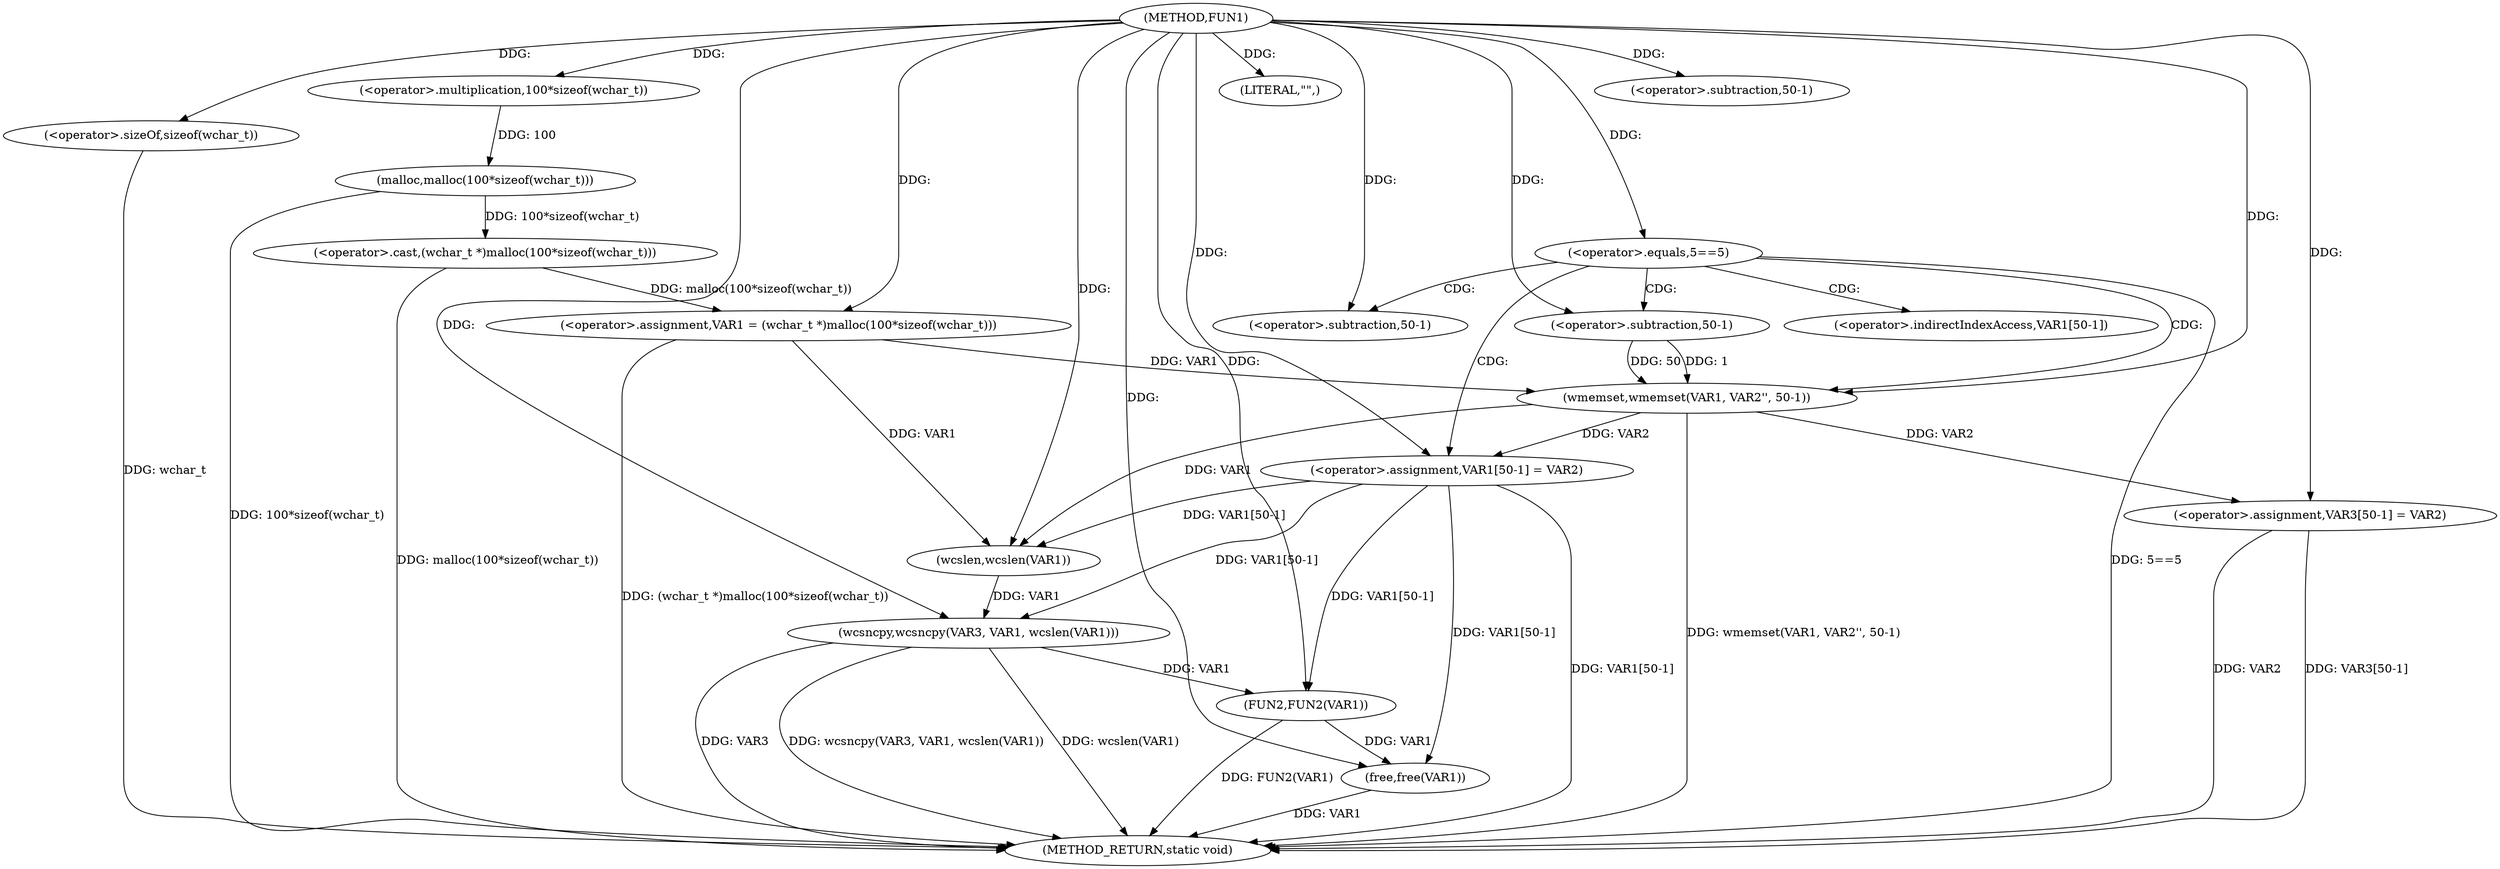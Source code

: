 digraph FUN1 {  
"1000100" [label = "(METHOD,FUN1)" ]
"1000148" [label = "(METHOD_RETURN,static void)" ]
"1000103" [label = "(<operator>.assignment,VAR1 = (wchar_t *)malloc(100*sizeof(wchar_t)))" ]
"1000105" [label = "(<operator>.cast,(wchar_t *)malloc(100*sizeof(wchar_t)))" ]
"1000107" [label = "(malloc,malloc(100*sizeof(wchar_t)))" ]
"1000108" [label = "(<operator>.multiplication,100*sizeof(wchar_t))" ]
"1000110" [label = "(<operator>.sizeOf,sizeof(wchar_t))" ]
"1000113" [label = "(<operator>.equals,5==5)" ]
"1000117" [label = "(wmemset,wmemset(VAR1, VAR2'', 50-1))" ]
"1000120" [label = "(<operator>.subtraction,50-1)" ]
"1000123" [label = "(<operator>.assignment,VAR1[50-1] = VAR2)" ]
"1000126" [label = "(<operator>.subtraction,50-1)" ]
"1000131" [label = "(LITERAL,\"\",)" ]
"1000132" [label = "(wcsncpy,wcsncpy(VAR3, VAR1, wcslen(VAR1)))" ]
"1000135" [label = "(wcslen,wcslen(VAR1))" ]
"1000137" [label = "(<operator>.assignment,VAR3[50-1] = VAR2)" ]
"1000140" [label = "(<operator>.subtraction,50-1)" ]
"1000144" [label = "(FUN2,FUN2(VAR1))" ]
"1000146" [label = "(free,free(VAR1))" ]
"1000124" [label = "(<operator>.indirectIndexAccess,VAR1[50-1])" ]
  "1000117" -> "1000148"  [ label = "DDG: wmemset(VAR1, VAR2'', 50-1)"] 
  "1000107" -> "1000148"  [ label = "DDG: 100*sizeof(wchar_t)"] 
  "1000105" -> "1000148"  [ label = "DDG: malloc(100*sizeof(wchar_t))"] 
  "1000103" -> "1000148"  [ label = "DDG: (wchar_t *)malloc(100*sizeof(wchar_t))"] 
  "1000132" -> "1000148"  [ label = "DDG: VAR3"] 
  "1000137" -> "1000148"  [ label = "DDG: VAR2"] 
  "1000137" -> "1000148"  [ label = "DDG: VAR3[50-1]"] 
  "1000123" -> "1000148"  [ label = "DDG: VAR1[50-1]"] 
  "1000132" -> "1000148"  [ label = "DDG: wcsncpy(VAR3, VAR1, wcslen(VAR1))"] 
  "1000144" -> "1000148"  [ label = "DDG: FUN2(VAR1)"] 
  "1000132" -> "1000148"  [ label = "DDG: wcslen(VAR1)"] 
  "1000113" -> "1000148"  [ label = "DDG: 5==5"] 
  "1000146" -> "1000148"  [ label = "DDG: VAR1"] 
  "1000110" -> "1000148"  [ label = "DDG: wchar_t"] 
  "1000105" -> "1000103"  [ label = "DDG: malloc(100*sizeof(wchar_t))"] 
  "1000100" -> "1000103"  [ label = "DDG: "] 
  "1000107" -> "1000105"  [ label = "DDG: 100*sizeof(wchar_t)"] 
  "1000108" -> "1000107"  [ label = "DDG: 100"] 
  "1000100" -> "1000108"  [ label = "DDG: "] 
  "1000100" -> "1000110"  [ label = "DDG: "] 
  "1000100" -> "1000113"  [ label = "DDG: "] 
  "1000103" -> "1000117"  [ label = "DDG: VAR1"] 
  "1000100" -> "1000117"  [ label = "DDG: "] 
  "1000120" -> "1000117"  [ label = "DDG: 50"] 
  "1000120" -> "1000117"  [ label = "DDG: 1"] 
  "1000100" -> "1000120"  [ label = "DDG: "] 
  "1000117" -> "1000123"  [ label = "DDG: VAR2"] 
  "1000100" -> "1000123"  [ label = "DDG: "] 
  "1000100" -> "1000126"  [ label = "DDG: "] 
  "1000100" -> "1000131"  [ label = "DDG: "] 
  "1000100" -> "1000132"  [ label = "DDG: "] 
  "1000135" -> "1000132"  [ label = "DDG: VAR1"] 
  "1000123" -> "1000132"  [ label = "DDG: VAR1[50-1]"] 
  "1000103" -> "1000135"  [ label = "DDG: VAR1"] 
  "1000117" -> "1000135"  [ label = "DDG: VAR1"] 
  "1000123" -> "1000135"  [ label = "DDG: VAR1[50-1]"] 
  "1000100" -> "1000135"  [ label = "DDG: "] 
  "1000100" -> "1000137"  [ label = "DDG: "] 
  "1000117" -> "1000137"  [ label = "DDG: VAR2"] 
  "1000100" -> "1000140"  [ label = "DDG: "] 
  "1000132" -> "1000144"  [ label = "DDG: VAR1"] 
  "1000123" -> "1000144"  [ label = "DDG: VAR1[50-1]"] 
  "1000100" -> "1000144"  [ label = "DDG: "] 
  "1000144" -> "1000146"  [ label = "DDG: VAR1"] 
  "1000123" -> "1000146"  [ label = "DDG: VAR1[50-1]"] 
  "1000100" -> "1000146"  [ label = "DDG: "] 
  "1000113" -> "1000123"  [ label = "CDG: "] 
  "1000113" -> "1000124"  [ label = "CDG: "] 
  "1000113" -> "1000120"  [ label = "CDG: "] 
  "1000113" -> "1000117"  [ label = "CDG: "] 
  "1000113" -> "1000126"  [ label = "CDG: "] 
}
